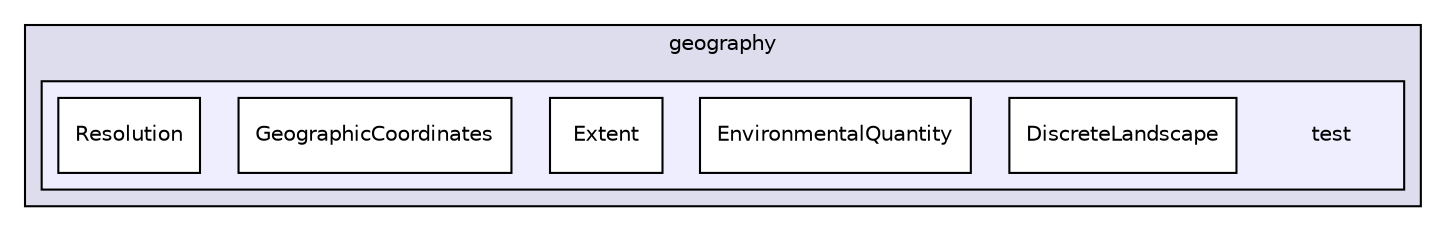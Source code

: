 digraph "quetzal/modules/geography/test" {
  compound=true
  node [ fontsize="10", fontname="Helvetica"];
  edge [ labelfontsize="10", labelfontname="Helvetica"];
  subgraph clusterdir_c65ad6dc8df225b0a317eaa3540b4b47 {
    graph [ bgcolor="#ddddee", pencolor="black", label="geography" fontname="Helvetica", fontsize="10", URL="dir_c65ad6dc8df225b0a317eaa3540b4b47.html"]
  subgraph clusterdir_c70a5f0b12f0bb74510ddcc8fbae5dd6 {
    graph [ bgcolor="#eeeeff", pencolor="black", label="" URL="dir_c70a5f0b12f0bb74510ddcc8fbae5dd6.html"];
    dir_c70a5f0b12f0bb74510ddcc8fbae5dd6 [shape=plaintext label="test"];
    dir_cfdef74113ebb05dd22e34738c29d9db [shape=box label="DiscreteLandscape" color="black" fillcolor="white" style="filled" URL="dir_cfdef74113ebb05dd22e34738c29d9db.html"];
    dir_03612c0a9d400dad324d6dedcae7af71 [shape=box label="EnvironmentalQuantity" color="black" fillcolor="white" style="filled" URL="dir_03612c0a9d400dad324d6dedcae7af71.html"];
    dir_ee5579b66eca3bdc41c077c721dfec06 [shape=box label="Extent" color="black" fillcolor="white" style="filled" URL="dir_ee5579b66eca3bdc41c077c721dfec06.html"];
    dir_2223056158f32a2213253763f6384dd6 [shape=box label="GeographicCoordinates" color="black" fillcolor="white" style="filled" URL="dir_2223056158f32a2213253763f6384dd6.html"];
    dir_cf9897431fa6dba86e742e1e864c017b [shape=box label="Resolution" color="black" fillcolor="white" style="filled" URL="dir_cf9897431fa6dba86e742e1e864c017b.html"];
  }
  }
}
